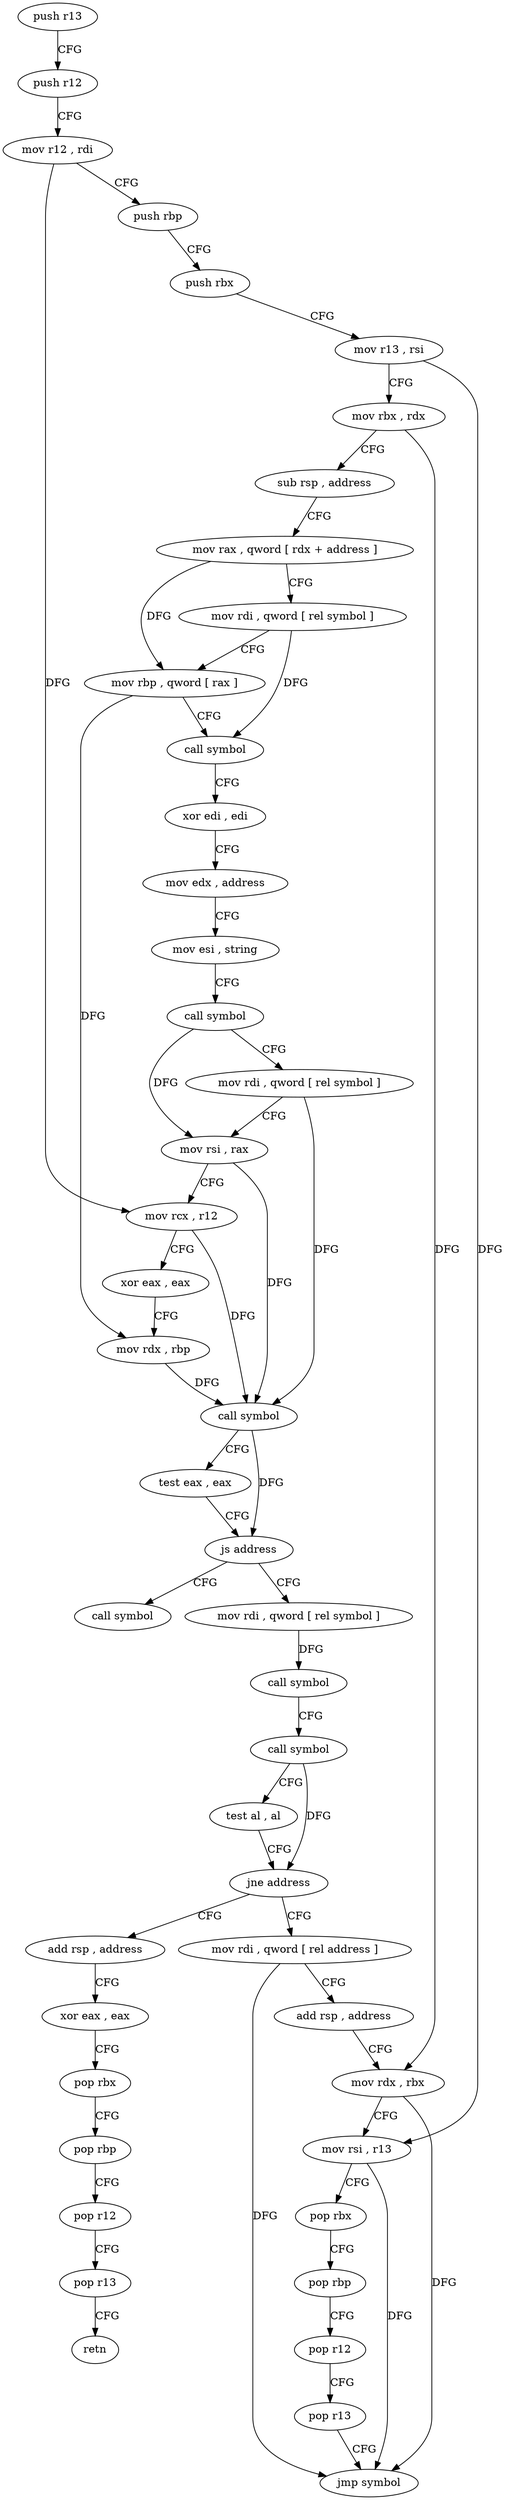 digraph "func" {
"4218240" [label = "push r13" ]
"4218242" [label = "push r12" ]
"4218244" [label = "mov r12 , rdi" ]
"4218247" [label = "push rbp" ]
"4218248" [label = "push rbx" ]
"4218249" [label = "mov r13 , rsi" ]
"4218252" [label = "mov rbx , rdx" ]
"4218255" [label = "sub rsp , address" ]
"4218259" [label = "mov rax , qword [ rdx + address ]" ]
"4218266" [label = "mov rdi , qword [ rel symbol ]" ]
"4218273" [label = "mov rbp , qword [ rax ]" ]
"4218276" [label = "call symbol" ]
"4218281" [label = "xor edi , edi" ]
"4218283" [label = "mov edx , address" ]
"4218288" [label = "mov esi , string" ]
"4218293" [label = "call symbol" ]
"4218298" [label = "mov rdi , qword [ rel symbol ]" ]
"4218305" [label = "mov rsi , rax" ]
"4218308" [label = "mov rcx , r12" ]
"4218311" [label = "xor eax , eax" ]
"4218313" [label = "mov rdx , rbp" ]
"4218316" [label = "call symbol" ]
"4218321" [label = "test eax , eax" ]
"4218323" [label = "js address" ]
"4218396" [label = "call symbol" ]
"4218325" [label = "mov rdi , qword [ rel symbol ]" ]
"4218332" [label = "call symbol" ]
"4218337" [label = "call symbol" ]
"4218342" [label = "test al , al" ]
"4218344" [label = "jne address" ]
"4218368" [label = "mov rdi , qword [ rel address ]" ]
"4218346" [label = "add rsp , address" ]
"4218375" [label = "add rsp , address" ]
"4218379" [label = "mov rdx , rbx" ]
"4218382" [label = "mov rsi , r13" ]
"4218385" [label = "pop rbx" ]
"4218386" [label = "pop rbp" ]
"4218387" [label = "pop r12" ]
"4218389" [label = "pop r13" ]
"4218391" [label = "jmp symbol" ]
"4218350" [label = "xor eax , eax" ]
"4218352" [label = "pop rbx" ]
"4218353" [label = "pop rbp" ]
"4218354" [label = "pop r12" ]
"4218356" [label = "pop r13" ]
"4218358" [label = "retn" ]
"4218240" -> "4218242" [ label = "CFG" ]
"4218242" -> "4218244" [ label = "CFG" ]
"4218244" -> "4218247" [ label = "CFG" ]
"4218244" -> "4218308" [ label = "DFG" ]
"4218247" -> "4218248" [ label = "CFG" ]
"4218248" -> "4218249" [ label = "CFG" ]
"4218249" -> "4218252" [ label = "CFG" ]
"4218249" -> "4218382" [ label = "DFG" ]
"4218252" -> "4218255" [ label = "CFG" ]
"4218252" -> "4218379" [ label = "DFG" ]
"4218255" -> "4218259" [ label = "CFG" ]
"4218259" -> "4218266" [ label = "CFG" ]
"4218259" -> "4218273" [ label = "DFG" ]
"4218266" -> "4218273" [ label = "CFG" ]
"4218266" -> "4218276" [ label = "DFG" ]
"4218273" -> "4218276" [ label = "CFG" ]
"4218273" -> "4218313" [ label = "DFG" ]
"4218276" -> "4218281" [ label = "CFG" ]
"4218281" -> "4218283" [ label = "CFG" ]
"4218283" -> "4218288" [ label = "CFG" ]
"4218288" -> "4218293" [ label = "CFG" ]
"4218293" -> "4218298" [ label = "CFG" ]
"4218293" -> "4218305" [ label = "DFG" ]
"4218298" -> "4218305" [ label = "CFG" ]
"4218298" -> "4218316" [ label = "DFG" ]
"4218305" -> "4218308" [ label = "CFG" ]
"4218305" -> "4218316" [ label = "DFG" ]
"4218308" -> "4218311" [ label = "CFG" ]
"4218308" -> "4218316" [ label = "DFG" ]
"4218311" -> "4218313" [ label = "CFG" ]
"4218313" -> "4218316" [ label = "DFG" ]
"4218316" -> "4218321" [ label = "CFG" ]
"4218316" -> "4218323" [ label = "DFG" ]
"4218321" -> "4218323" [ label = "CFG" ]
"4218323" -> "4218396" [ label = "CFG" ]
"4218323" -> "4218325" [ label = "CFG" ]
"4218325" -> "4218332" [ label = "DFG" ]
"4218332" -> "4218337" [ label = "CFG" ]
"4218337" -> "4218342" [ label = "CFG" ]
"4218337" -> "4218344" [ label = "DFG" ]
"4218342" -> "4218344" [ label = "CFG" ]
"4218344" -> "4218368" [ label = "CFG" ]
"4218344" -> "4218346" [ label = "CFG" ]
"4218368" -> "4218375" [ label = "CFG" ]
"4218368" -> "4218391" [ label = "DFG" ]
"4218346" -> "4218350" [ label = "CFG" ]
"4218375" -> "4218379" [ label = "CFG" ]
"4218379" -> "4218382" [ label = "CFG" ]
"4218379" -> "4218391" [ label = "DFG" ]
"4218382" -> "4218385" [ label = "CFG" ]
"4218382" -> "4218391" [ label = "DFG" ]
"4218385" -> "4218386" [ label = "CFG" ]
"4218386" -> "4218387" [ label = "CFG" ]
"4218387" -> "4218389" [ label = "CFG" ]
"4218389" -> "4218391" [ label = "CFG" ]
"4218350" -> "4218352" [ label = "CFG" ]
"4218352" -> "4218353" [ label = "CFG" ]
"4218353" -> "4218354" [ label = "CFG" ]
"4218354" -> "4218356" [ label = "CFG" ]
"4218356" -> "4218358" [ label = "CFG" ]
}
